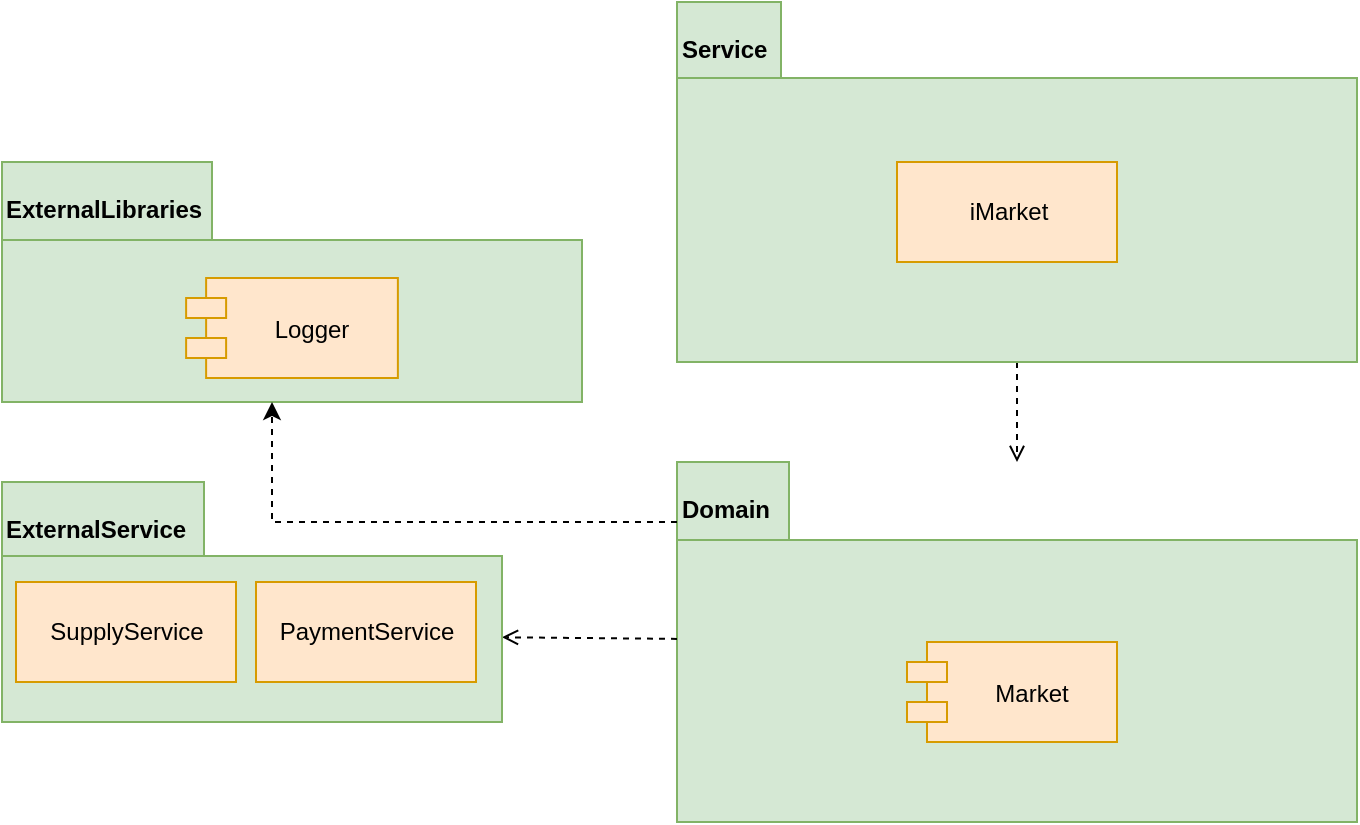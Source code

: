 <mxfile version="13.5.7" type="device"><diagram id="EgsPdKjEQ5hsq4uaFToj" name="Page-1"><mxGraphModel dx="1264" dy="592" grid="1" gridSize="10" guides="1" tooltips="1" connect="1" arrows="1" fold="1" page="1" pageScale="1" pageWidth="850" pageHeight="1100" math="0" shadow="0"><root><mxCell id="0"/><mxCell id="1" parent="0"/><mxCell id="bYOANUgT590x-3-BujeJ-1" value="Domain" style="shape=folder;fontStyle=1;spacingTop=10;tabWidth=56;tabHeight=39;tabPosition=left;html=1;align=left;verticalAlign=top;fillColor=#d5e8d4;strokeColor=#82b366;shadow=0;" parent="1" vertex="1"><mxGeometry x="567.5" y="520" width="340" height="180" as="geometry"/></mxCell><mxCell id="bYOANUgT590x-3-BujeJ-2" style="edgeStyle=orthogonalEdgeStyle;rounded=0;orthogonalLoop=1;jettySize=auto;html=1;endArrow=open;endFill=0;dashed=1;" parent="1" source="bYOANUgT590x-3-BujeJ-3" target="bYOANUgT590x-3-BujeJ-1" edge="1"><mxGeometry relative="1" as="geometry"><Array as="points"><mxPoint x="738" y="520"/></Array></mxGeometry></mxCell><mxCell id="bYOANUgT590x-3-BujeJ-3" value="Service" style="shape=folder;fontStyle=1;spacingTop=10;tabWidth=52;tabHeight=38;tabPosition=left;html=1;align=left;verticalAlign=top;fillColor=#d5e8d4;strokeColor=#82b366;" parent="1" vertex="1"><mxGeometry x="567.5" y="290" width="340" height="180" as="geometry"/></mxCell><mxCell id="bYOANUgT590x-3-BujeJ-5" style="rounded=0;orthogonalLoop=1;jettySize=auto;html=1;entryX=1;entryY=0.647;entryDx=0;entryDy=0;entryPerimeter=0;dashed=1;endArrow=open;endFill=0;" parent="1" source="bYOANUgT590x-3-BujeJ-1" target="bYOANUgT590x-3-BujeJ-15" edge="1"><mxGeometry relative="1" as="geometry"/></mxCell><mxCell id="bYOANUgT590x-3-BujeJ-13" value="Market" style="shape=module;align=left;spacingLeft=20;align=center;verticalAlign=middle;fillColor=#ffe6cc;strokeColor=#d79b00;" parent="1" vertex="1"><mxGeometry x="682.5" y="610" width="105" height="50" as="geometry"/></mxCell><mxCell id="bYOANUgT590x-3-BujeJ-14" value="" style="group" parent="1" vertex="1" connectable="0"><mxGeometry x="230" y="530" width="250" height="120" as="geometry"/></mxCell><mxCell id="bYOANUgT590x-3-BujeJ-15" value="ExternalService" style="shape=folder;fontStyle=1;spacingTop=10;tabWidth=101;tabHeight=37;tabPosition=left;html=1;align=left;verticalAlign=top;fillColor=#d5e8d4;strokeColor=#82b366;" parent="bYOANUgT590x-3-BujeJ-14" vertex="1"><mxGeometry width="250" height="120" as="geometry"/></mxCell><mxCell id="bYOANUgT590x-3-BujeJ-16" value="PaymentService" style="html=1;fillColor=#ffe6cc;strokeColor=#d79b00;" parent="bYOANUgT590x-3-BujeJ-14" vertex="1"><mxGeometry x="127" y="50" width="110" height="50" as="geometry"/></mxCell><mxCell id="bYOANUgT590x-3-BujeJ-17" value="SupplyService" style="html=1;fillColor=#ffe6cc;strokeColor=#d79b00;" parent="bYOANUgT590x-3-BujeJ-14" vertex="1"><mxGeometry x="7" y="50" width="110" height="50" as="geometry"/></mxCell><mxCell id="bYOANUgT590x-3-BujeJ-18" value="iMarket" style="html=1;fillColor=#ffe6cc;strokeColor=#d79b00;" parent="1" vertex="1"><mxGeometry x="677.5" y="370" width="110" height="50" as="geometry"/></mxCell><mxCell id="bYOANUgT590x-3-BujeJ-22" value="" style="group" parent="1" vertex="1" connectable="0"><mxGeometry x="230" y="370" width="290" height="120" as="geometry"/></mxCell><mxCell id="bYOANUgT590x-3-BujeJ-23" value="ExternalLibraries" style="shape=folder;fontStyle=1;spacingTop=10;tabWidth=105;tabHeight=39;tabPosition=left;html=1;align=left;verticalAlign=top;fillColor=#d5e8d4;strokeColor=#82b366;" parent="bYOANUgT590x-3-BujeJ-22" vertex="1"><mxGeometry width="290" height="120" as="geometry"/></mxCell><mxCell id="bYOANUgT590x-3-BujeJ-24" value="Logger" style="shape=module;align=left;spacingLeft=20;align=center;verticalAlign=middle;fillColor=#ffe6cc;strokeColor=#d79b00;" parent="bYOANUgT590x-3-BujeJ-22" vertex="1"><mxGeometry x="92.06" y="58" width="105.88" height="50" as="geometry"/></mxCell><mxCell id="bYOANUgT590x-3-BujeJ-26" style="edgeStyle=orthogonalEdgeStyle;rounded=0;orthogonalLoop=1;jettySize=auto;html=1;dashed=1;" parent="1" source="bYOANUgT590x-3-BujeJ-1" target="bYOANUgT590x-3-BujeJ-23" edge="1"><mxGeometry relative="1" as="geometry"><mxPoint x="460" y="395" as="targetPoint"/><mxPoint x="577.5" y="395" as="sourcePoint"/><Array as="points"><mxPoint x="365" y="550"/></Array></mxGeometry></mxCell></root></mxGraphModel></diagram></mxfile>